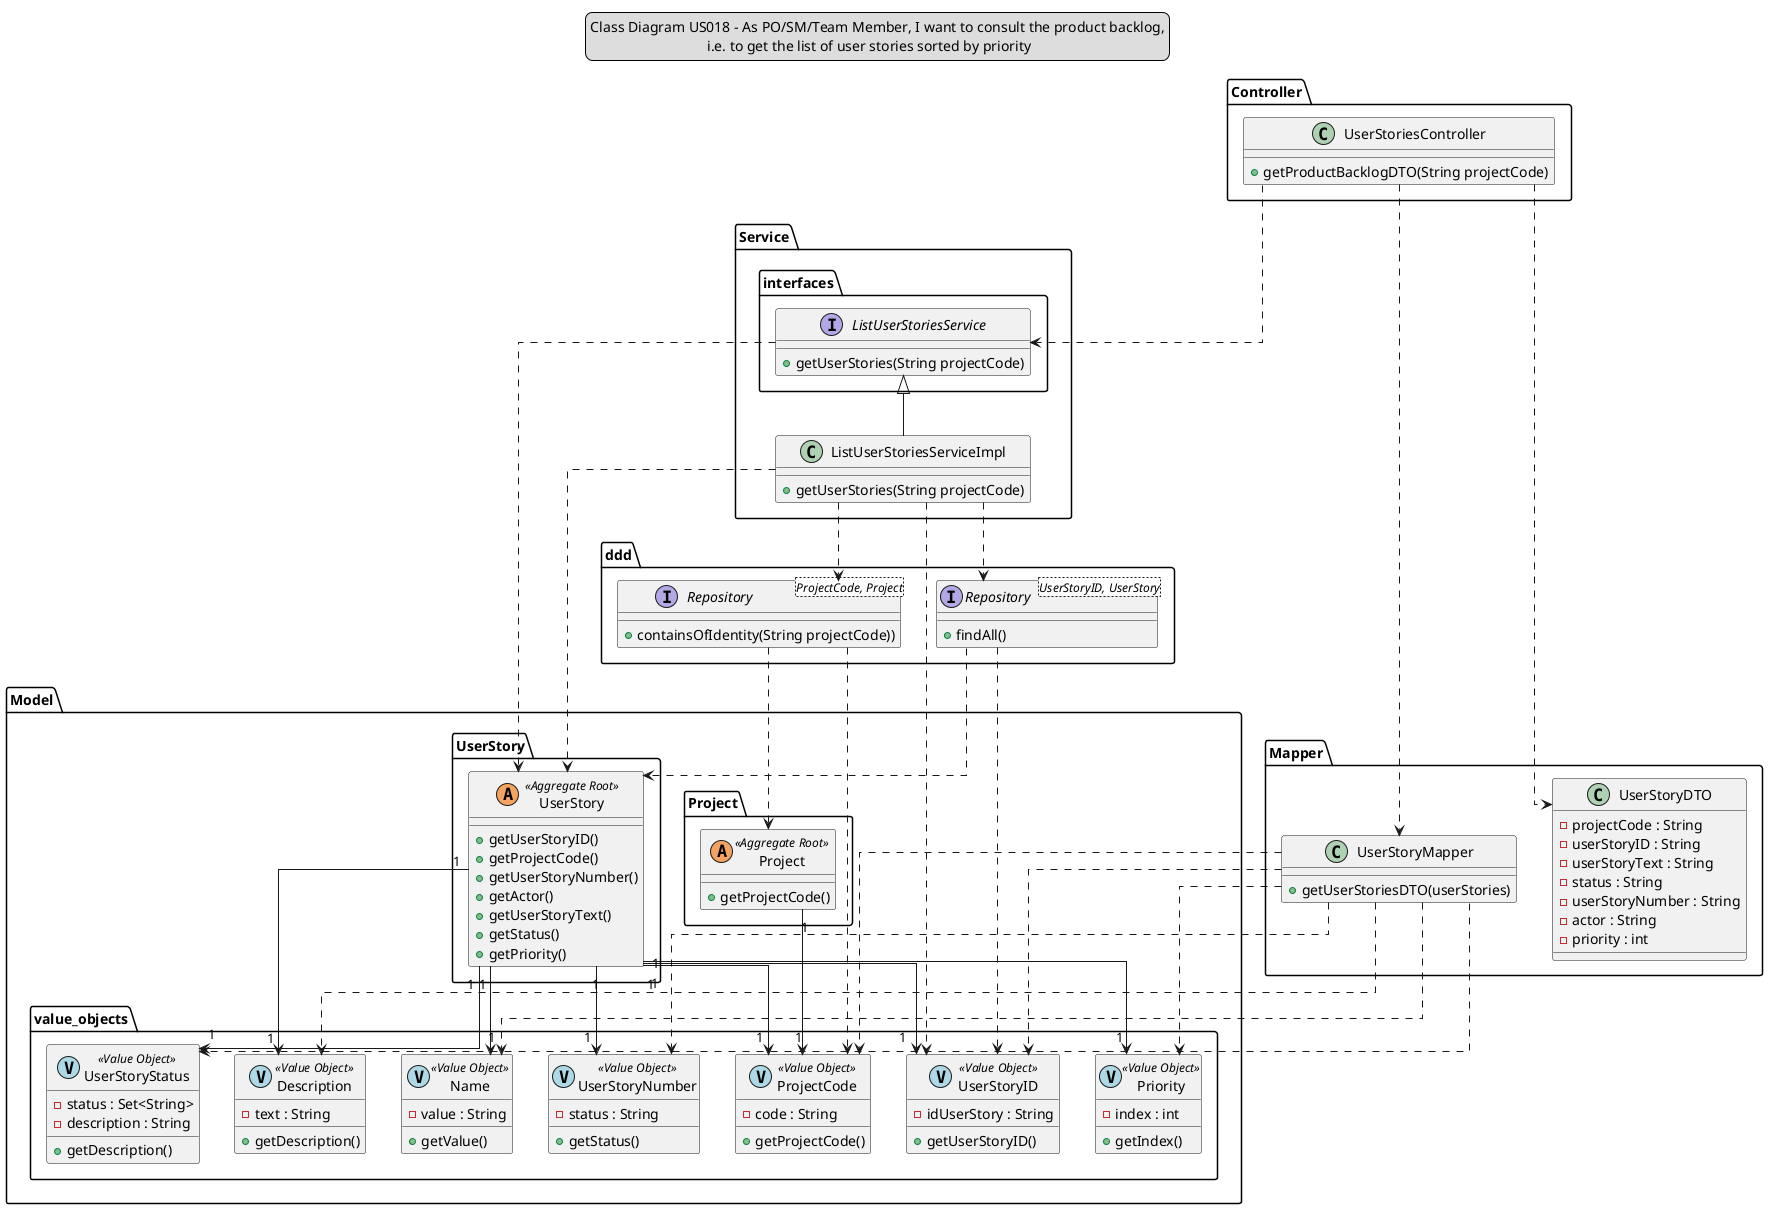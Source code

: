 @startuml
'https://plantuml.com/use-case-diagram
skinparam linetype ortho
legend top
Class Diagram US018 - As PO/SM/Team Member, I want to consult the product backlog,
                                i.e. to get the list of user stories sorted by priority
end legend

package Controller {
    class "UserStoriesController" as controller {
        +getProductBacklogDTO(String projectCode)
    }
}

package Service {
    package interfaces {
        interface "ListUserStoriesService" as  serviceI {
            +getUserStories(String projectCode)
        }
    }
    class "ListUserStoriesServiceImpl" as service {
                +getUserStories(String projectCode)
    }
}

package ddd {
    interface "Repository<ProjectCode, Project>" as interfaceProjRepo {
        +containsOfIdentity(String projectCode))
    }
    interface "Repository<UserStoryID, UserStory>" as interfaceUSRepo {
        +findAll()
    }
}

package Mapper {
    class "UserStoryMapper" as userStoryMapper {
        + getUserStoriesDTO(userStories)
    }

    class "UserStoryDTO" as userStoryDTO {
     - projectCode : String
     - userStoryID : String
     - userStoryText : String
     - status : String
     - userStoryNumber : String
     - actor : String
     - priority : int
     }
}

package Model {

    package value_objects {
        class "UserStoryID" as userStoryID <<(V, LightBlue) Value Object>> {
            -idUserStory : String
            +getUserStoryID()
        }
        class "ProjectCode" as projectCode <<(V, LightBlue) Value Object>> {
            -code : String
            +getProjectCode()
        }
        class "UserStoryNumber" as userStoryNumber <<(V, LightBlue) Value Object>> {
            -status : String
            +getStatus()
        }
        class "Name" as name <<(V, LightBlue) Value Object>> {
            -value : String
            +getValue()
        }
        class "Description" as description <<(V, LightBlue) Value Object>> {
            -text : String
            +getDescription()
        }
        class "UserStoryStatus" as userStoryStatus <<(V, LightBlue) Value Object>> {
            -status : Set<String>
            -description : String
            +getDescription()
        }
        class "Priority" as priority <<(V, LightBlue) Value Object>> {
            -index : int
            +getIndex()
        }
    }

    package UserStory {
        class "UserStory" as userStory <<(A,SandyBrown) Aggregate Root>> {
            +getUserStoryID()
            +getProjectCode()
            +getUserStoryNumber()
            +getActor()
            +getUserStoryText()
            +getStatus()
            +getPriority()
        }
    }
    package Project {
        class "Project" as project <<(A,SandyBrown) Aggregate Root>> {
            +getProjectCode()
        }
    }
}


controller ..> serviceI
controller ..> userStoryMapper
controller ...> userStoryDTO

serviceI <|-- service
serviceI ..> userStory

service ..> interfaceProjRepo
service ..> interfaceUSRepo
service ..> userStory
service ..> userStoryID

interfaceProjRepo ..> project
interfaceProjRepo ..> projectCode

interfaceUSRepo ..> userStory
interfaceUSRepo ..> userStoryID

project "1" --> "1" projectCode

userStory "1" --> "1" userStoryID
userStory "1" --> "1" projectCode
userStory "1" --> "1" userStoryNumber
userStory "1" --> "1" name
userStory "1" --> "1" description
userStory "1" --> "1" userStoryStatus
userStory "1" --> "1" priority

userStoryMapper ..> userStoryID
userStoryMapper ..> projectCode
userStoryMapper ..> userStoryNumber
userStoryMapper ..> name
userStoryMapper ..> description
userStoryMapper ..> userStoryStatus
userStoryMapper ..> priority

@enduml